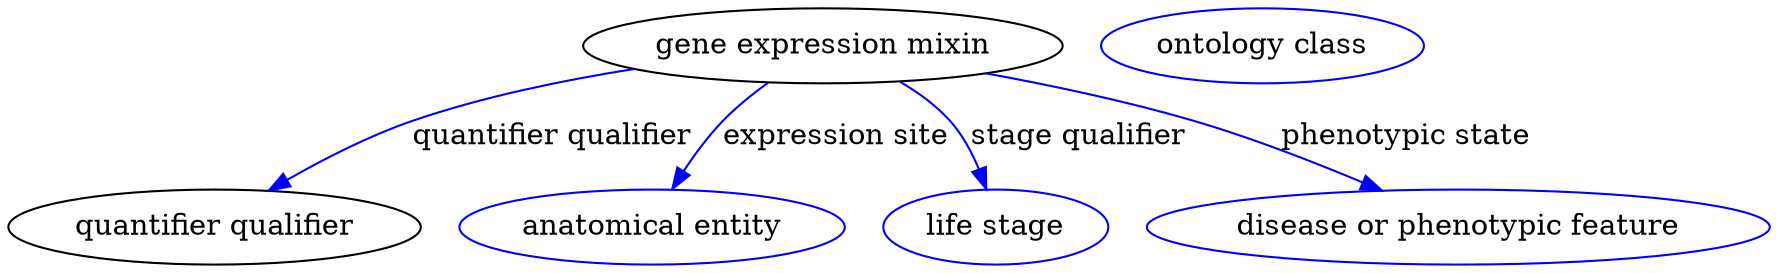 digraph {
	graph [bb="0,0,842.28,123"];
	node [label="\N"];
	"gene expression mixin"	 [height=0.5,
		label="gene expression mixin",
		pos="389.79,105",
		width=3.1955];
	"quantifier qualifier"	 [height=0.5,
		pos="98.791,18",
		width=2.7442];
	"gene expression mixin" -> "quantifier qualifier"	 [color=blue,
		label="quantifier qualifier",
		lp="256.79,61.5",
		pos="e,124.43,35.646 295,94.758 260.86,89.324 222.47,81.156 188.79,69 169.41,62.003 149.32,51.032 133.05,41.055",
		style=solid];
	"expression site"	 [color=blue,
		height=0.5,
		label="anatomical entity",
		pos="307.79,18",
		width=2.5637];
	"gene expression mixin" -> "expression site"	 [color=blue,
		label="expression site",
		lp="395.29,61.5",
		pos="e,317.35,36.132 362.16,87.386 354.77,81.982 347.09,75.684 340.79,69 333.99,61.785 327.74,52.993 322.54,44.754",
		style=solid];
	"stage qualifier"	 [color=blue,
		height=0.5,
		label="life stage",
		pos="471.79,18",
		width=1.4985];
	"gene expression mixin" -> "stage qualifier"	 [color=blue,
		label="stage qualifier",
		lp="510.79,61.5",
		pos="e,467.05,36.046 426.49,87.913 434.93,82.728 443.31,76.405 449.79,69 455.66,62.293 460.16,53.781 463.51,45.643",
		style=solid];
	"phenotypic state"	 [color=blue,
		height=0.5,
		label="disease or phenotypic feature",
		pos="692.79,18",
		width=4.1524];
	"gene expression mixin" -> "phenotypic state"	 [color=blue,
		label="phenotypic state",
		lp="669.29,61.5",
		pos="e,654.85,35.493 469.86,91.947 500.5,86.113 535.56,78.408 566.79,69 593.4,60.982 622.2,49.548 645.53,39.537",
		style=solid];
	"gene expression mixin_quantifier qualifier"	 [color=blue,
		height=0.5,
		label="ontology class",
		pos="599.79,105",
		width=2.1484];
}
